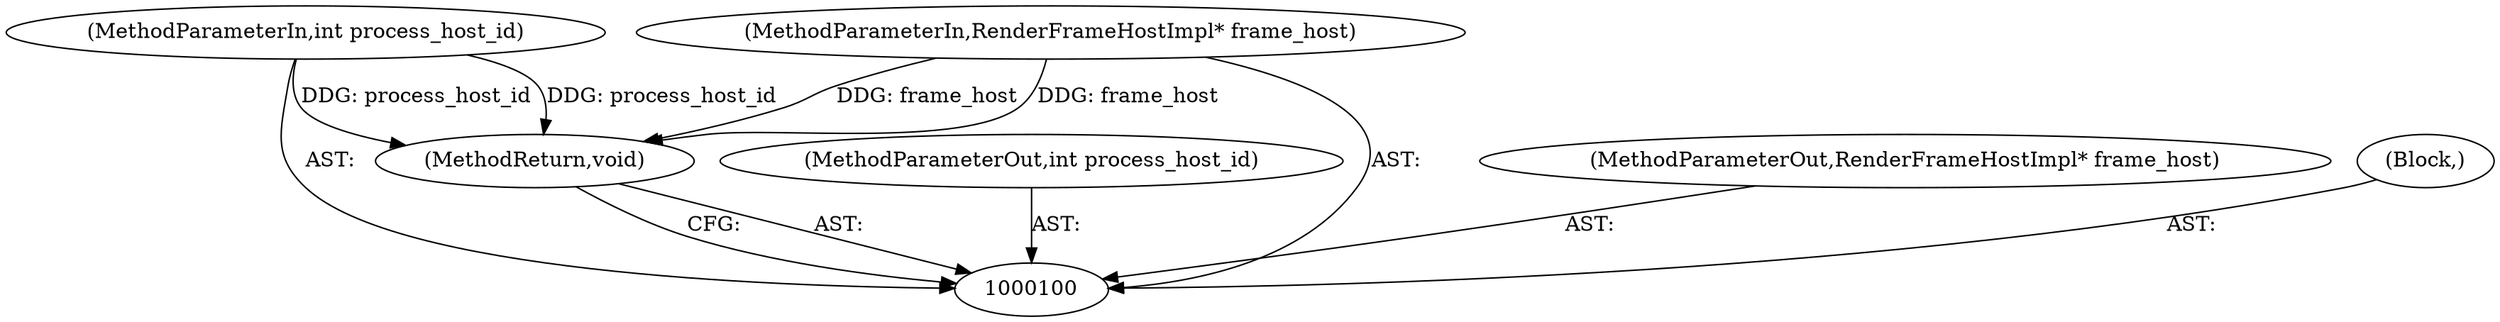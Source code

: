 digraph "0_Chrome_3c8e4852477d5b1e2da877808c998dc57db9460f_3" {
"1000104" [label="(MethodReturn,void)"];
"1000101" [label="(MethodParameterIn,int process_host_id)"];
"1000109" [label="(MethodParameterOut,int process_host_id)"];
"1000102" [label="(MethodParameterIn,RenderFrameHostImpl* frame_host)"];
"1000110" [label="(MethodParameterOut,RenderFrameHostImpl* frame_host)"];
"1000103" [label="(Block,)"];
"1000104" -> "1000100"  [label="AST: "];
"1000104" -> "1000100"  [label="CFG: "];
"1000102" -> "1000104"  [label="DDG: frame_host"];
"1000101" -> "1000104"  [label="DDG: process_host_id"];
"1000101" -> "1000100"  [label="AST: "];
"1000101" -> "1000104"  [label="DDG: process_host_id"];
"1000109" -> "1000100"  [label="AST: "];
"1000102" -> "1000100"  [label="AST: "];
"1000102" -> "1000104"  [label="DDG: frame_host"];
"1000110" -> "1000100"  [label="AST: "];
"1000103" -> "1000100"  [label="AST: "];
}
